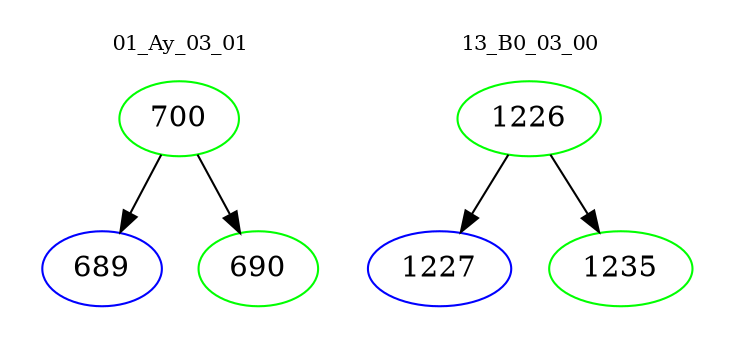 digraph{
subgraph cluster_0 {
color = white
label = "01_Ay_03_01";
fontsize=10;
T0_700 [label="700", color="green"]
T0_700 -> T0_689 [color="black"]
T0_689 [label="689", color="blue"]
T0_700 -> T0_690 [color="black"]
T0_690 [label="690", color="green"]
}
subgraph cluster_1 {
color = white
label = "13_B0_03_00";
fontsize=10;
T1_1226 [label="1226", color="green"]
T1_1226 -> T1_1227 [color="black"]
T1_1227 [label="1227", color="blue"]
T1_1226 -> T1_1235 [color="black"]
T1_1235 [label="1235", color="green"]
}
}
